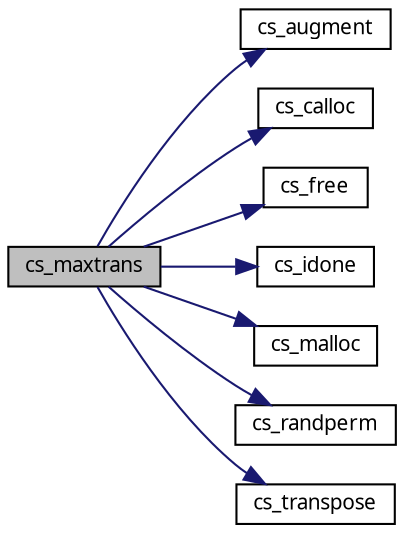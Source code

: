 digraph G
{
  edge [fontname="FreeSans.ttf",fontsize=10,labelfontname="FreeSans.ttf",labelfontsize=10];
  node [fontname="FreeSans.ttf",fontsize=10,shape=record];
  rankdir=LR;
  Node1 [label="cs_maxtrans",height=0.2,width=0.4,color="black", fillcolor="grey75", style="filled" fontcolor="black"];
  Node1 -> Node2 [color="midnightblue",fontsize=10,style="solid",fontname="FreeSans.ttf"];
  Node2 [label="cs_augment",height=0.2,width=0.4,color="black", fillcolor="white", style="filled",URL="$cs_8c.html#76ac84cfd998800844b585a556a5f6ad"];
  Node1 -> Node3 [color="midnightblue",fontsize=10,style="solid",fontname="FreeSans.ttf"];
  Node3 [label="cs_calloc",height=0.2,width=0.4,color="black", fillcolor="white", style="filled",URL="$cs_8c.html#d3e846c0142a1457e8e85bcaf559fb98"];
  Node1 -> Node4 [color="midnightblue",fontsize=10,style="solid",fontname="FreeSans.ttf"];
  Node4 [label="cs_free",height=0.2,width=0.4,color="black", fillcolor="white", style="filled",URL="$cs_8c.html#78c1d1194aacc65212bb0d2b03643ac7"];
  Node1 -> Node5 [color="midnightblue",fontsize=10,style="solid",fontname="FreeSans.ttf"];
  Node5 [label="cs_idone",height=0.2,width=0.4,color="black", fillcolor="white", style="filled",URL="$cs_8c.html#9c3bd8e36cdfb832d199b580e22467c7"];
  Node1 -> Node6 [color="midnightblue",fontsize=10,style="solid",fontname="FreeSans.ttf"];
  Node6 [label="cs_malloc",height=0.2,width=0.4,color="black", fillcolor="white", style="filled",URL="$cs_8c.html#4c6c75c54cbdf2f3fd4574a90c2f8a86"];
  Node1 -> Node7 [color="midnightblue",fontsize=10,style="solid",fontname="FreeSans.ttf"];
  Node7 [label="cs_randperm",height=0.2,width=0.4,color="black", fillcolor="white", style="filled",URL="$cs_8c.html#affd464fe529af826a7c61edd18cd874"];
  Node1 -> Node8 [color="midnightblue",fontsize=10,style="solid",fontname="FreeSans.ttf"];
  Node8 [label="cs_transpose",height=0.2,width=0.4,color="black", fillcolor="white", style="filled",URL="$cs_8c.html#090225477a18abe5f8d5ab26e4efaf3a"];
}

